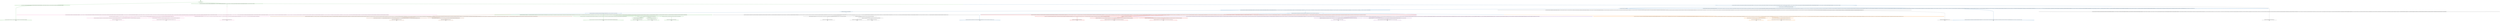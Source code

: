 digraph T {
	{
		rank=same
		63 [penwidth=3,colorscheme=set19,color=3,label="101;102;103;104;105;106;107;108;109;110;121;122;123;124;125;126;127;128;129;130;151;152;153;154;155;156;157;158;159;160_P\nP\n0% 18%"]
		55 [penwidth=3,colorscheme=set19,color=3,label="4412;4413;4414;4415;4416;4417;4418;4419;4420;4421;4482;4483;4484;4485;4486;4487;4488;4489;4490;4491;4553;4554;4555;4556;4557;4558;4559;4560;4561;4562_P\nP\n81% 0%"]
		52 [penwidth=3,colorscheme=set19,color=3,label="4352;4353;4354;4355;4356;4357;4358;4359;4360;4361_P\nP\n0% 37%"]
		50 [penwidth=3,colorscheme=set19,color=3,label="4402;4403;4404;4405;4406;4407;4408;4409;4410;4411_P\nP\n0% 21%"]
		48 [penwidth=3,colorscheme=set19,color=3,label="4342;4343;4344;4345;4346;4347;4348;4349;4350;4351_P\nP\n19% 24%"]
		46 [penwidth=3,colorscheme=set19,color=2,label="1882;1883;1884;1885;1886;1887;1888;1889;1890;1891;1932;1933;1934;1935;1936;1937;1938;1939;1940;1941;2102;2103;2104;2105;2106;2107;2108;2109;2110;2111_M1\nM1\n31%"]
		44 [penwidth=3,colorscheme=set19,color=2,label="4322;4323;4324;4325;4326;4327;4328;4329;4330;4331;4362;4363;4364;4365;4366;4367;4368;4369;4370;4371;4422;4423;4424;4425;4426;4427;4428;4429;4430;4431;4512;4513;4514;4515;4516;4517;4518;4519;4520;4521;4522;4573;4574;4575;4576;4577;4578;4579;4580;4581;4582;4713;4714;4715;4716;4717;4718;4719;4720;4721;4722_M1\nM1\n69%"]
		41 [penwidth=3,colorscheme=set19,color=8,label="2482;2483;2484;2485;2486;2487;2488;2489;2490;2491_M2\nM2\n22%"]
		39 [penwidth=3,colorscheme=set19,color=8,label="2392;2393;2394;2395;2396;2397;2398;2399;2400;2401;2462;2463;2464;2465;2466;2467;2468;2469;2470;2471_M2\nM2\n65%"]
		37 [penwidth=3,colorscheme=set19,color=8,label="2292;2293;2294;2295;2296;2297;2298;2299;2300;2301_M2\nM2\n13%"]
		36 [penwidth=3,colorscheme=set19,color=9,label="3542;3543;3544;3545;3546;3547;3548;3549;3550;3551_M3\nM3\n12%"]
		34 [penwidth=3,colorscheme=set19,color=9,label="6075;6076;6077;6078;6079;6080;6081;6082;6083;6084_M3\nM3\n11%"]
		32 [penwidth=3,colorscheme=set19,color=9,label="5975;5976;5977;5978;5979;5980;5981;5982;5983;5984_M3\nM3\n23%"]
		30 [penwidth=3,colorscheme=set19,color=9,label="6195;6196;6197;6198;6199;6200;6201;6202;6203;6204_M3\nM3\n35%"]
		29 [penwidth=3,colorscheme=set19,color=9,label="3692;3693;3694;3695;3696;3697;3698;3699;3700;3701_M3\nM3\n18%"]
		27 [penwidth=3,colorscheme=set19,color=7,label="5393;5394;5395;5396;5397;5398;5399;5400;5401;5402_M4\nM4\n36%"]
		25 [penwidth=3,colorscheme=set19,color=7,label="5593;5594;5595;5596;5597;5598;5599;5600;5601;5602_M4\nM4\n64%"]
		23 [penwidth=3,colorscheme=set19,color=5,label="5443;5444;5445;5446;5447;5448;5449;5450;5451;5452_M5\nM5\n39%"]
		21 [penwidth=3,colorscheme=set19,color=5,label="5433;5434;5435;5436;5437;5438;5439;5440;5441;5442;5533;5534;5535;5536;5537;5538;5539;5540;5541;5542_M5\nM5\n61%"]
		19 [penwidth=3,colorscheme=set19,color=4,label="7056;7057;7058;7059;7060;7061;7062;7063;7064;7065_M6\nM6\n15%"]
		17 [penwidth=3,colorscheme=set19,color=4,label="6946;6947;6948;6949;6950;6951;6952;6953;6954;6955;6996;6997;6998;6999;7000;7001;7002;7003;7004;7005_M6\nM6\n85%"]
		15 [penwidth=3,colorscheme=set19,color=1,label="6825;6826;6827;6828;6829;6830;6831;6832;6833;6834_M7\nM7\n20%"]
		12 [penwidth=3,colorscheme=set19,color=1,label="6535;6536;6537;6538;6539;6540;6541;6542;6543;6544;6625;6626;6627;6628;6629;6630;6631;6632;6633;6634_M7\nM7\n54%"]
		10 [penwidth=3,colorscheme=set19,color=1,label="6605;6606;6607;6608;6609;6610;6611;6612;6613;6614;6725;6726;6727;6728;6729;6730;6731;6732;6733;6734_M7\nM7\n26%"]
	}
	66 [penwidth=3,colorscheme=set19,color=3,label="GL"]
	65 [penwidth=3,colorscheme=set19,color=3,label="0;1;2;3;4;5;6;7;8;9;10"]
	64 [penwidth=3,colorscheme=set19,color=3,label="11;12;13;14;15;16;17;18;19;20;31;32;33;34;35;36;37;38;39;40;51;52;53;54;55;56;57;58;59;60;81;82;83;84;85;86;87;88;89;90;101;102;103;104;105;106;107;108;109;110;121;122;123;124;125;126;127;128;129;130;151;152;153;154;155;156;157;158;159;160"]
	62 [penwidth=3,colorscheme=set19,color=3,label="21;22;23;24;25;26;27;28;29;30;41;42;43;44;45;46;47;48;49;50;61;62;63;64;65;66;67;68;69;70;71;72;73;74;75;76;77;78;79;80;91;92;93;94;95;96;97;98;99;100;111;112;113;114;115;116;117;118;119;120;131;132;133;134;135;136;137;138;139;140;161;162;163;164;165;166;167;168;169;170;171;172;173;174;175;176;177;178;179;180"]
	61 [penwidth=3,colorscheme=set19,color=2,label="511;512;513;514;515;516;517;518;519;520;601;602;603;604;605;606;607;608;609;610"]
	60 [penwidth=3,colorscheme=set19,color=2,label="611;612;613;614;615;616;617;618;619;620"]
	59 [penwidth=3,colorscheme=set19,color=2,label="641;642;643;644;645;646;647;648;649;650;831;832;833;834;835;836;837;838;839;840;941;942;943;944;945;946;947;948;949;950;961;962;963;964;965;966;967;968;969;970;991;992;993;994;995;996;997;998;999;1000;1071;1072;1073;1074;1075;1076;1077;1078;1079;1080;1261;1262;1263;1264;1265;1266;1267;1268;1269;1270;1331;1332;1333;1334;1335;1336;1337;1338;1339;1340;1371;1372;1373;1374;1375;1376;1377;1378;1379;1380;1421;1422;1423;1424;1425;1426;1427;1428;1429;1430;1481;1482;1483;1484;1485;1486;1487;1488;1489;1490;1571;1572;1573;1574;1575;1576;1577;1578;1579;1580;1621;1622;1623;1624;1625;1626;1627;1628;1629;1630;1671;1672;1673;1674;1675;1676;1677;1678;1679;1680;1711;1712;1713;1714;1715;1716;1717;1718;1719;1720;1721"]
	58 [penwidth=3,colorscheme=set19,color=2,label="1842;1843;1844;1845;1846;1847;1848;1849;1850;1851"]
	57 [penwidth=3,colorscheme=set19,color=2,label="1942;1943;1944;1945;1946;1947;1948;1949;1950;1951;1992;1993;1994;1995;1996;1997;1998;1999;2000;2001;2112;2113;2114;2115;2116;2117;2118;2119;2120;2121"]
	56 [penwidth=3,colorscheme=set19,color=3,label="4072;4073;4074;4075;4076;4077;4078;4079;4080;4081;4202;4203;4204;4205;4206;4207;4208;4209;4210;4211;4412;4413;4414;4415;4416;4417;4418;4419;4420;4421;4482;4483;4484;4485;4486;4487;4488;4489;4490;4491;4553;4554;4555;4556;4557;4558;4559;4560;4561;4562"]
	54 [penwidth=3,colorscheme=set19,color=3,label="4112;4113;4114;4115;4116;4117;4118;4119;4120;4121;4302;4303;4304;4305;4306;4307;4308;4309;4310;4311"]
	53 [penwidth=3,colorscheme=set19,color=3,label="4352;4353;4354;4355;4356;4357;4358;4359;4360;4361"]
	51 [penwidth=3,colorscheme=set19,color=3,label="4402;4403;4404;4405;4406;4407;4408;4409;4410;4411"]
	49 [penwidth=3,colorscheme=set19,color=3,label="4242;4243;4244;4245;4246;4247;4248;4249;4250;4251;4342;4343;4344;4345;4346;4347;4348;4349;4350;4351"]
	47 [penwidth=3,colorscheme=set19,color=2,label="1882;1883;1884;1885;1886;1887;1888;1889;1890;1891;1932;1933;1934;1935;1936;1937;1938;1939;1940;1941;2102;2103;2104;2105;2106;2107;2108;2109;2110;2111"]
	45 [penwidth=3,colorscheme=set19,color=2,label="631;632;633;634;635;636;637;638;639;640;661;662;663;664;665;666;667;668;669;670;721;722;723;724;725;726;727;728;729;730;741;742;743;744;745;746;747;748;749;750;751;752;753;754;755;756;757;758;759;760;781;782;783;784;785;786;787;788;789;790;811;812;813;814;815;816;817;818;819;820;871;872;873;874;875;876;877;878;879;880;951;952;953;954;955;956;957;958;959;960;981;982;983;984;985;986;987;988;989;990;1031;1032;1033;1034;1035;1036;1037;1038;1039;1040;1091;1092;1093;1094;1095;1096;1097;1098;1099;1100;1131;1132;1133;1134;1135;1136;1137;1138;1139;1140;1171;1172;1173;1174;1175;1176;1177;1178;1179;1180;1211;1212;1213;1214;1215;1216;1217;1218;1219;1220;1241;1242;1243;1244;1245;1246;1247;1248;1249;1250;1281;1282;1283;1284;1285;1286;1287;1288;1289;1290;1321;1322;1323;1324;1325;1326;1327;1328;1329;1330;1351;1352;1353;1354;1355;1356;1357;1358;1359;1360;1361;1362;1363;1364;1365;1366;1367;1368;1369;1370;1381;1382;1383;1384;1385;1386;1387;1388;1389;1390;1431;1432;1433;1434;1435;1436;1437;1438;1439;1440;1501;1502;1503;1504;1505;1506;1507;1508;1509;1510;1541;1542;1543;1544;1545;1546;1547;1548;1549;1550;1561;1562;1563;1564;1565;1566;1567;1568;1569;1570;1591;1592;1593;1594;1595;1596;1597;1598;1599;1600;1601;1602;1603;1604;1605;1606;1607;1608;1609;1610;1732;1733;1734;1735;1736;1737;1738;1739;1740;1741;1782;1783;1784;1785;1786;1787;1788;1789;1790;1791;1822;1823;1824;1825;1826;1827;1828;1829;1830;1831;1862;1863;1864;1865;1866;1867;1868;1869;1870;1871;1902;1903;1904;1905;1906;1907;1908;1909;1910;1911;2032;2033;2034;2035;2036;2037;2038;2039;2040;2041;2072;2073;2074;2075;2076;2077;2078;2079;2080;2081;2232;2233;2234;2235;2236;2237;2238;2239;2240;2241;2372;2373;2374;2375;2376;2377;2378;2379;2380;2381;2492;2493;2494;2495;2496;2497;2498;2499;2500;2501;2632;2633;2634;2635;2636;2637;2638;2639;2640;2641;2772;2773;2774;2775;2776;2777;2778;2779;2780;2781;2842;2843;2844;2845;2846;2847;2848;2849;2850;2851;3042;3043;3044;3045;3046;3047;3048;3049;3050;3051;3362;3363;3364;3365;3366;3367;3368;3369;3370;3371;3472;3473;3474;3475;3476;3477;3478;3479;3480;3481;3642;3643;3644;3645;3646;3647;3648;3649;3650;3651;3702;3703;3704;3705;3706;3707;3708;3709;3710;3711;3762;3763;3764;3765;3766;3767;3768;3769;3770;3771;3822;3823;3824;3825;3826;3827;3828;3829;3830;3831;3942;3943;3944;3945;3946;3947;3948;3949;3950;3951;4132;4133;4134;4135;4136;4137;4138;4139;4140;4141;4322;4323;4324;4325;4326;4327;4328;4329;4330;4331;4362;4363;4364;4365;4366;4367;4368;4369;4370;4371;4422;4423;4424;4425;4426;4427;4428;4429;4430;4431;4512;4513;4514;4515;4516;4517;4518;4519;4520;4521;4522;4573;4574;4575;4576;4577;4578;4579;4580;4581;4582;4713;4714;4715;4716;4717;4718;4719;4720;4721;4722"]
	43 [penwidth=3,colorscheme=set19,color=8,label="1651;1652;1653;1654;1655;1656;1657;1658;1659;1660;1701;1702;1703;1704;1705;1706;1707;1708;1709;1710;1772;1773;1774;1775;1776;1777;1778;1779;1780;1781;1812;1813;1814;1815;1816;1817;1818;1819;1820;1821;1982;1983;1984;1985;1986;1987;1988;1989;1990;1991;2022;2023;2024;2025;2026;2027;2028;2029;2030;2031;2062;2063;2064;2065;2066;2067;2068;2069;2070;2071"]
	42 [penwidth=3,colorscheme=set19,color=8,label="2132;2133;2134;2135;2136;2137;2138;2139;2140;2141;2222;2223;2224;2225;2226;2227;2228;2229;2230;2231;2362;2363;2364;2365;2366;2367;2368;2369;2370;2371;2402;2403;2404;2405;2406;2407;2408;2409;2410;2411;2482;2483;2484;2485;2486;2487;2488;2489;2490;2491"]
	40 [penwidth=3,colorscheme=set19,color=8,label="2212;2213;2214;2215;2216;2217;2218;2219;2220;2221;2392;2393;2394;2395;2396;2397;2398;2399;2400;2401;2462;2463;2464;2465;2466;2467;2468;2469;2470;2471"]
	38 [penwidth=3,colorscheme=set19,color=8,label="1691;1692;1693;1694;1695;1696;1697;1698;1699;1700;1742;1743;1744;1745;1746;1747;1748;1749;1750;1751;1762;1763;1764;1765;1766;1767;1768;1769;1770;1771;1792;1793;1794;1795;1796;1797;1798;1799;1800;1801;2052;2053;2054;2055;2056;2057;2058;2059;2060;2061;2172;2173;2174;2175;2176;2177;2178;2179;2180;2181;2292;2293;2294;2295;2296;2297;2298;2299;2300;2301"]
	35 [penwidth=3,colorscheme=set19,color=9,label="5663;5664;5665;5666;5667;5668;5669;5670;5671;5672;5783;5784;5785;5786;5787;5788;5789;5790;5791;5792;5955;5956;5957;5958;5959;5960;5961;5962;5963;5964;6075;6076;6077;6078;6079;6080;6081;6082;6083;6084"]
	33 [penwidth=3,colorscheme=set19,color=9,label="5945;5946;5947;5948;5949;5950;5951;5952;5953;5954;5975;5976;5977;5978;5979;5980;5981;5982;5983;5984"]
	31 [penwidth=3,colorscheme=set19,color=9,label="6065;6066;6067;6068;6069;6070;6071;6072;6073;6074;6195;6196;6197;6198;6199;6200;6201;6202;6203;6204"]
	28 [penwidth=3,colorscheme=set19,color=7,label="4763;4764;4765;4766;4767;4768;4769;4770;4771;4772;4863;4864;4865;4866;4867;4868;4869;4870;4871;4872;4963;4964;4965;4966;4967;4968;4969;4970;4971;4972;5063;5064;5065;5066;5067;5068;5069;5070;5071;5072;5393;5394;5395;5396;5397;5398;5399;5400;5401;5402"]
	26 [penwidth=3,colorscheme=set19,color=7,label="5263;5264;5265;5266;5267;5268;5269;5270;5271;5272;5473;5474;5475;5476;5477;5478;5479;5480;5481;5482;5593;5594;5595;5596;5597;5598;5599;5600;5601;5602"]
	24 [penwidth=3,colorscheme=set19,color=5,label="5243;5244;5245;5246;5247;5248;5249;5250;5251;5252;5443;5444;5445;5446;5447;5448;5449;5450;5451;5452"]
	22 [penwidth=3,colorscheme=set19,color=5,label="5433;5434;5435;5436;5437;5438;5439;5440;5441;5442;5533;5534;5535;5536;5537;5538;5539;5540;5541;5542"]
	20 [penwidth=3,colorscheme=set19,color=4,label="6595;6596;6597;6598;6599;6600;6601;6602;6603;6604;6705;6706;6707;6708;6709;6710;6711;6712;6713;6714;6956;6957;6958;6959;6960;6961;6962;6963;6964;6965;7056;7057;7058;7059;7060;7061;7062;7063;7064;7065"]
	18 [penwidth=3,colorscheme=set19,color=4,label="6695;6696;6697;6698;6699;6700;6701;6702;6703;6704;6805;6806;6807;6808;6809;6810;6811;6812;6813;6814;6946;6947;6948;6949;6950;6951;6952;6953;6954;6955;6996;6997;6998;6999;7000;7001;7002;7003;7004;7005"]
	16 [penwidth=3,colorscheme=set19,color=1,label="6275;6276;6277;6278;6279;6280;6281;6282;6283;6284;6315;6316;6317;6318;6319;6320;6321;6322;6323;6324;6355;6356;6357;6358;6359;6360;6361;6362;6363;6364;6415;6416;6417;6418;6419;6420;6421;6422;6423;6424;6475;6476;6477;6478;6479;6480;6481;6482;6483;6484;6645;6646;6647;6648;6649;6650;6651;6652;6653;6654;6825;6826;6827;6828;6829;6830;6831;6832;6833;6834"]
	14 [penwidth=3,colorscheme=set19,color=1,label="6345;6346;6347;6348;6349;6350;6351;6352;6353;6354"]
	13 [penwidth=3,colorscheme=set19,color=1,label="6405;6406;6407;6408;6409;6410;6411;6412;6413;6414;6465;6466;6467;6468;6469;6470;6471;6472;6473;6474;6535;6536;6537;6538;6539;6540;6541;6542;6543;6544;6625;6626;6627;6628;6629;6630;6631;6632;6633;6634"]
	11 [penwidth=3,colorscheme=set19,color=1,label="6455;6456;6457;6458;6459;6460;6461;6462;6463;6464;6515;6516;6517;6518;6519;6520;6521;6522;6523;6524;6605;6606;6607;6608;6609;6610;6611;6612;6613;6614;6725;6726;6727;6728;6729;6730;6731;6732;6733;6734"]
	9 [penwidth=3,colorscheme=set19,color=1,label="2152;2153;2154;2155;2156;2157;2158;2159;2160;2161;2252;2253;2254;2255;2256;2257;2258;2259;2260;2261;2532;2533;2534;2535;2536;2537;2538;2539;2540;2541;2602;2603;2604;2605;2606;2607;2608;2609;2610;2611;2702;2703;2704;2705;2706;2707;2708;2709;2710;2711;2812;2813;2814;2815;2816;2817;2818;2819;2820;2821;2882;2883;2884;2885;2886;2887;2888;2889;2890;2891;2962;2963;2964;2965;2966;2967;2968;2969;2970;2971;3012;3013;3014;3015;3016;3017;3018;3019;3020;3021;3072;3073;3074;3075;3076;3077;3078;3079;3080;3081;3262;3263;3264;3265;3266;3267;3268;3269;3270;3271;3312;3313;3314;3315;3316;3317;3318;3319;3320;3321;3392;3393;3394;3395;3396;3397;3398;3399;3400;3401;3412;3413;3414;3415;3416;3417;3418;3419;3420;3421;3492;3493;3494;3495;3496;3497;3498;3499;3500;3501;3572;3573;3574;3575;3576;3577;3578;3579;3580;3581;3742;3743;3744;3745;3746;3747;3748;3749;3750;3751;3902;3903;3904;3905;3906;3907;3908;3909;3910;3911;3952;3953;3954;3955;3956;3957;3958;3959;3960;3961;4022;4023;4024;4025;4026;4027;4028;4029;4030;4031;4152;4153;4154;4155;4156;4157;4158;4159;4160;4161;4262;4263;4264;4265;4266;4267;4268;4269;4270;4271;4633;4634;4635;4636;4637;4638;4639;4640;4641;4642;4693;4694;4695;4696;4697;4698;4699;4700;4701;4702;4823;4824;4825;4826;4827;4828;4829;4830;4831;4832;5113;5114;5115;5116;5117;5118;5119;5120;5121;5122;5463;5464;5465;5466;5467;5468;5469;5470;5471;5472;5553;5554;5555;5556;5557;5558;5559;5560;5561;5562;5723;5724;5725;5726;5727;5728;5729;5730;5731;5732;5763;5764;5765;5766;5767;5768;5769;5770;5771;5772;5823;5824;5825;5826;5827;5828;5829;5830;5831;5832;5853;5854;5855;5856;5857;5858;5859;5860;5861;5862;5915;5916;5917;5918;5919;5920;5921;5922;5923;5924;6025;6026;6027;6028;6029;6030;6031;6032;6033;6034;6155;6156;6157;6158;6159;6160;6161;6162;6163;6164;6215;6216;6217;6218;6219;6220;6221;6222;6223;6224"]
	8 [penwidth=3,colorscheme=set19,color=4,label="2322;2323;2324;2325;2326;2327;2328;2329;2330;2331;2522;2523;2524;2525;2526;2527;2528;2529;2530;2531;2652;2653;2654;2655;2656;2657;2658;2659;2660;2661;2802;2803;2804;2805;2806;2807;2808;2809;2810;2811;2952;2953;2954;2955;2956;2957;2958;2959;2960;2961;3132;3133;3134;3135;3136;3137;3138;3139;3140;3141;3182;3183;3184;3185;3186;3187;3188;3189;3190;3191;3222;3223;3224;3225;3226;3227;3228;3229;3230;3231;3302;3303;3304;3305;3306;3307;3308;3309;3310;3311;3382;3383;3384;3385;3386;3387;3388;3389;3390;3391;3402;3403;3404;3405;3406;3407;3408;3409;3410;3411;3482;3483;3484;3485;3486;3487;3488;3489;3490;3491;3562;3563;3564;3565;3566;3567;3568;3569;3570;3571;3782;3783;3784;3785;3786;3787;3788;3789;3790;3791;3832;3833;3834;3835;3836;3837;3838;3839;3840;3841;3892;3893;3894;3895;3896;3897;3898;3899;3900;3901;4142;4143;4144;4145;4146;4147;4148;4149;4150;4151;4222;4223;4224;4225;4226;4227;4228;4229;4230;4231;4372;4373;4374;4375;4376;4377;4378;4379;4380;4381;4432;4433;4434;4435;4436;4437;4438;4439;4440;4441;4533;4534;4535;4536;4537;4538;4539;4540;4541;4542;4623;4624;4625;4626;4627;4628;4629;4630;4631;4632;4673;4674;4675;4676;4677;4678;4679;4680;4681;4682;4813;4814;4815;4816;4817;4818;4819;4820;4821;4822;4933;4934;4935;4936;4937;4938;4939;4940;4941;4942;5013;5014;5015;5016;5017;5018;5019;5020;5021;5022;5333;5334;5335;5336;5337;5338;5339;5340;5341;5342;5543;5544;5545;5546;5547;5548;5549;5550;5551;5552;5643;5644;5645;5646;5647;5648;5649;5650;5651;5652;5813;5814;5815;5816;5817;5818;5819;5820;5821;5822;5905;5906;5907;5908;5909;5910;5911;5912;5913;5914;5965;5966;5967;5968;5969;5970;5971;5972;5973;5974;6085;6086;6087;6088;6089;6090;6091;6092;6093;6094;6145;6146;6147;6148;6149;6150;6151;6152;6153;6154;6205;6206;6207;6208;6209;6210;6211;6212;6213;6214;6225;6226;6227;6228;6229;6230;6231;6232;6233;6234;6305;6306;6307;6308;6309;6310;6311;6312;6313;6314;6435;6436;6437;6438;6439;6440;6441;6442;6443;6444"]
	7 [penwidth=3,colorscheme=set19,color=9,label="1892;1893;1894;1895;1896;1897;1898;1899;1900;1901;1952;1953;1954;1955;1956;1957;1958;1959;1960;1961;2002;2003;2004;2005;2006;2007;2008;2009;2010;2011;2282;2283;2284;2285;2286;2287;2288;2289;2290;2291;2442;2443;2444;2445;2446;2447;2448;2449;2450;2451;2662;2663;2664;2665;2666;2667;2668;2669;2670;2671;2742;2743;2744;2745;2746;2747;2748;2749;2750;2751;2912;2913;2914;2915;2916;2917;2918;2919;2920;2921;3082;3083;3084;3085;3086;3087;3088;3089;3090;3091;3242;3243;3244;3245;3246;3247;3248;3249;3250;3251;3652;3653;3654;3655;3656;3657;3658;3659;3660;3661;3712;3713;3714;3715;3716;3717;3718;3719;3720;3721;3772;3773;3774;3775;3776;3777;3778;3779;3780;3781;3882;3883;3884;3885;3886;3887;3888;3889;3890;3891;4002;4003;4004;4005;4006;4007;4008;4009;4010;4011;4082;4083;4084;4085;4086;4087;4088;4089;4090;4091;4272;4273;4274;4275;4276;4277;4278;4279;4280;4281;4332;4333;4334;4335;4336;4337;4338;4339;4340;4341;4563;4564;4565;4566;4567;4568;4569;4570;4571;4572;4703;4704;4705;4706;4707;4708;4709;4710;4711;4712;4923;4924;4925;4926;4927;4928;4929;4930;4931;4932;5003;5004;5005;5006;5007;5008;5009;5010;5011;5012"]
	6 [penwidth=3,colorscheme=set19,color=5,label="2422;2423;2424;2425;2426;2427;2428;2429;2430;2431;2592;2593;2594;2595;2596;2597;2598;2599;2600;2601;2692;2693;2694;2695;2696;2697;2698;2699;2700;2701;2792;2793;2794;2795;2796;2797;2798;2799;2800;2801;2872;2873;2874;2875;2876;2877;2878;2879;2880;2881;2942;2943;2944;2945;2946;2947;2948;2949;2950;2951;3002;3003;3004;3005;3006;3007;3008;3009;3010;3011;3112;3113;3114;3115;3116;3117;3118;3119;3120;3121;3172;3173;3174;3175;3176;3177;3178;3179;3180;3181;3432;3433;3434;3435;3436;3437;3438;3439;3440;3441;3512;3513;3514;3515;3516;3517;3518;3519;3520;3521;3592;3593;3594;3595;3596;3597;3598;3599;3600;3601;3752;3753;3754;3755;3756;3757;3758;3759;3760;3761;3792;3793;3794;3795;3796;3797;3798;3799;3800;3801;3842;3843;3844;3845;3846;3847;3848;3849;3850;3851;3972;3973;3974;3975;3976;3977;3978;3979;3980;3981;4052;4053;4054;4055;4056;4057;4058;4059;4060;4061;4092;4093;4094;4095;4096;4097;4098;4099;4100;4101;4172;4173;4174;4175;4176;4177;4178;4179;4180;4181;4232;4233;4234;4235;4236;4237;4238;4239;4240;4241;4292;4293;4294;4295;4296;4297;4298;4299;4300;4301;4392;4393;4394;4395;4396;4397;4398;4399;4400;4401;4462;4463;4464;4465;4466;4467;4468;4469;4470;4471;4523;4524;4525;4526;4527;4528;4529;4530;4531;4532;4603;4604;4605;4606;4607;4608;4609;4610;4611;4612;4733;4734;4735;4736;4737;4738;4739;4740;4741;4742;4793;4794;4795;4796;4797;4798;4799;4800;4801;4802;4913;4914;4915;4916;4917;4918;4919;4920;4921;4922;5103;5104;5105;5106;5107;5108;5109;5110;5111;5112"]
	5 [penwidth=3,colorscheme=set19,color=7,label="2162;2163;2164;2165;2166;2167;2168;2169;2170;2171;2272;2273;2274;2275;2276;2277;2278;2279;2280;2281;2432;2433;2434;2435;2436;2437;2438;2439;2440;2441;2552;2553;2554;2555;2556;2557;2558;2559;2560;2561;2902;2903;2904;2905;2906;2907;2908;2909;2910;2911;2982;2983;2984;2985;2986;2987;2988;2989;2990;2991;3032;3033;3034;3035;3036;3037;3038;3039;3040;3041;3152;3153;3154;3155;3156;3157;3158;3159;3160;3161;3232;3233;3234;3235;3236;3237;3238;3239;3240;3241;3272;3273;3274;3275;3276;3277;3278;3279;3280;3281;3352;3353;3354;3355;3356;3357;3358;3359;3360;3361;3442;3443;3444;3445;3446;3447;3448;3449;3450;3451;3612;3613;3614;3615;3616;3617;3618;3619;3620;3621;3672;3673;3674;3675;3676;3677;3678;3679;3680;3681;3722;3723;3724;3725;3726;3727;3728;3729;3730;3731;3812;3813;3814;3815;3816;3817;3818;3819;3820;3821;3862;3863;3864;3865;3866;3867;3868;3869;3870;3871;3922;3923;3924;3925;3926;3927;3928;3929;3930;3931;3992;3993;3994;3995;3996;3997;3998;3999;4000;4001;4012;4013;4014;4015;4016;4017;4018;4019;4020;4021;4042;4043;4044;4045;4046;4047;4048;4049;4050;4051;4162;4163;4164;4165;4166;4167;4168;4169;4170;4171;4282;4283;4284;4285;4286;4287;4288;4289;4290;4291;4452;4453;4454;4455;4456;4457;4458;4459;4460;4461;4643;4644;4645;4646;4647;4648;4649;4650;4651;4652"]
	4 [penwidth=3,colorscheme=set19,color=3,label="2262;2263;2264;2265;2266;2267;2268;2269;2270;2271;2332;2333;2334;2335;2336;2337;2338;2339;2340;2341;2542;2543;2544;2545;2546;2547;2548;2549;2550;2551;2612;2613;2614;2615;2616;2617;2618;2619;2620;2621;2822;2823;2824;2825;2826;2827;2828;2829;2830;2831;2892;2893;2894;2895;2896;2897;2898;2899;2900;2901;2972;2973;2974;2975;2976;2977;2978;2979;2980;2981;3022;3023;3024;3025;3026;3027;3028;3029;3030;3031;3142;3143;3144;3145;3146;3147;3148;3149;3150;3151;3192;3193;3194;3195;3196;3197;3198;3199;3200;3201;3322;3323;3324;3325;3326;3327;3328;3329;3330;3331;3342;3343;3344;3345;3346;3347;3348;3349;3350;3351;3522;3523;3524;3525;3526;3527;3528;3529;3530;3531;3602;3603;3604;3605;3606;3607;3608;3609;3610;3611;3662;3663;3664;3665;3666;3667;3668;3669;3670;3671;3802;3803;3804;3805;3806;3807;3808;3809;3810;3811;3852;3853;3854;3855;3856;3857;3858;3859;3860;3861;3982;3983;3984;3985;3986;3987;3988;3989;3990;3991"]
	3 [penwidth=3,colorscheme=set19,color=9,label="491;492;493;494;495;496;497;498;499;500;531;532;533;534;535;536;537;538;539;540;551;552;553;554;555;556;557;558;559;560;571;572;573;574;575;576;577;578;579;580;591;592;593;594;595;596;597;598;599;600;621;622;623;624;625;626;627;628;629;630;651;652;653;654;655;656;657;658;659;660;671;672;673;674;675;676;677;678;679;680;701;702;703;704;705;706;707;708;709;710;801;802;803;804;805;806;807;808;809;810;851;852;853;854;855;856;857;858;859;860;891;892;893;894;895;896;897;898;899;900;971;972;973;974;975;976;977;978;979;980;1001;1002;1003;1004;1005;1006;1007;1008;1009;1010;1081;1082;1083;1084;1085;1086;1087;1088;1089;1090;1101;1102;1103;1104;1105;1106;1107;1108;1109;1110;1121;1122;1123;1124;1125;1126;1127;1128;1129;1130;1191;1192;1193;1194;1195;1196;1197;1198;1199;1200;1291;1292;1293;1294;1295;1296;1297;1298;1299;1300;1341;1342;1343;1344;1345;1346;1347;1348;1349;1350;1401;1402;1403;1404;1405;1406;1407;1408;1409;1410;1451;1452;1453;1454;1455;1456;1457;1458;1459;1460;1521;1522;1523;1524;1525;1526;1527;1528;1529;1530;1581;1582;1583;1584;1585;1586;1587;1588;1589;1590;1681;1682;1683;1684;1685;1686;1687;1688;1689;1690;1722;1723;1724;1725;1726;1727;1728;1729;1730;1731;1752;1753;1754;1755;1756;1757;1758;1759;1760;1761;1872;1873;1874;1875;1876;1877;1878;1879;1880;1881;1912;1913;1914;1915;1916;1917;1918;1919;1920;1921;2042;2043;2044;2045;2046;2047;2048;2049;2050;2051;2092;2093;2094;2095;2096;2097;2098;2099;2100;2101;2142;2143;2144;2145;2146;2147;2148;2149;2150;2151;2242;2243;2244;2245;2246;2247;2248;2249;2250;2251;2312;2313;2314;2315;2316;2317;2318;2319;2320;2321;2512;2513;2514;2515;2516;2517;2518;2519;2520;2521;2732;2733;2734;2735;2736;2737;2738;2739;2740;2741;2862;2863;2864;2865;2866;2867;2868;2869;2870;2871;2932;2933;2934;2935;2936;2937;2938;2939;2940;2941;3252;3253;3254;3255;3256;3257;3258;3259;3260;3261;3282;3283;3284;3285;3286;3287;3288;3289;3290;3291;3542;3543;3544;3545;3546;3547;3548;3549;3550;3551"]
	2 [penwidth=3,colorscheme=set19,color=9,label="681;682;683;684;685;686;687;688;689;690;691;692;693;694;695;696;697;698;699;700;761;762;763;764;765;766;767;768;769;770;791;792;793;794;795;796;797;798;799;800;821;822;823;824;825;826;827;828;829;830;881;882;883;884;885;886;887;888;889;890;911;912;913;914;915;916;917;918;919;920;931;932;933;934;935;936;937;938;939;940;1021;1022;1023;1024;1025;1026;1027;1028;1029;1030;1041;1042;1043;1044;1045;1046;1047;1048;1049;1050;1061;1062;1063;1064;1065;1066;1067;1068;1069;1070;1141;1142;1143;1144;1145;1146;1147;1148;1149;1150;1161;1162;1163;1164;1165;1166;1167;1168;1169;1170;1181;1182;1183;1184;1185;1186;1187;1188;1189;1190;1221;1222;1223;1224;1225;1226;1227;1228;1229;1230;1251;1252;1253;1254;1255;1256;1257;1258;1259;1260;1301;1302;1303;1304;1305;1306;1307;1308;1309;1310;1391;1392;1393;1394;1395;1396;1397;1398;1399;1400;1441;1442;1443;1444;1445;1446;1447;1448;1449;1450;1471;1472;1473;1474;1475;1476;1477;1478;1479;1480;1511;1512;1513;1514;1515;1516;1517;1518;1519;1520;1551;1552;1553;1554;1555;1556;1557;1558;1559;1560;1611;1612;1613;1614;1615;1616;1617;1618;1619;1620;1641;1642;1643;1644;1645;1646;1647;1648;1649;1650;1661;1662;1663;1664;1665;1666;1667;1668;1669;1670;1832;1833;1834;1835;1836;1837;1838;1839;1840;1841;2082;2083;2084;2085;2086;2087;2088;2089;2090;2091;2412;2413;2414;2415;2416;2417;2418;2419;2420;2421;2502;2503;2504;2505;2506;2507;2508;2509;2510;2511;2782;2783;2784;2785;2786;2787;2788;2789;2790;2791;2852;2853;2854;2855;2856;2857;2858;2859;2860;2861;3052;3053;3054;3055;3056;3057;3058;3059;3060;3061;3102;3103;3104;3105;3106;3107;3108;3109;3110;3111;3202;3203;3204;3205;3206;3207;3208;3209;3210;3211;3332;3333;3334;3335;3336;3337;3338;3339;3340;3341;3692;3693;3694;3695;3696;3697;3698;3699;3700;3701"]
	1 [penwidth=3,colorscheme=set19,color=8,label="231;232;233;234;235;236;237;238;239;240;251;252;253;254;255;256;257;258;259;260;271;272;273;274;275;276;277;278;279;280;291;292;293;294;295;296;297;298;299;300;301;302;303;304;305;306;307;308;309;310;321;322;323;324;325;326;327;328;329;330;331;332;333;334;335;336;337;338;339;340;351;352;353;354;355;356;357;358;359;360;371;372;373;374;375;376;377;378;379;380;381;382;383;384;385;386;387;388;389;390;401;402;403;404;405;406;407;408;409;410;421;422;423;424;425;426;427;428;429;430;441;442;443;444;445;446;447;448;449;450;451;452;453;454;455;456;457;458;459;460;461;462;463;464;465;466;467;468;469;470;481;482;483;484;485;486;487;488;489;490;501;502;503;504;505;506;507;508;509;510;521;522;523;524;525;526;527;528;529;530;541;542;543;544;545;546;547;548;549;550;561;562;563;564;565;566;567;568;569;570;581;582;583;584;585;586;587;588;589;590;711;712;713;714;715;716;717;718;719;720;731;732;733;734;735;736;737;738;739;740;771;772;773;774;775;776;777;778;779;780;841;842;843;844;845;846;847;848;849;850;861;862;863;864;865;866;867;868;869;870;901;902;903;904;905;906;907;908;909;910;921;922;923;924;925;926;927;928;929;930;1011;1012;1013;1014;1015;1016;1017;1018;1019;1020;1051;1052;1053;1054;1055;1056;1057;1058;1059;1060;1111;1112;1113;1114;1115;1116;1117;1118;1119;1120;1151;1152;1153;1154;1155;1156;1157;1158;1159;1160;1201;1202;1203;1204;1205;1206;1207;1208;1209;1210;1231;1232;1233;1234;1235;1236;1237;1238;1239;1240;1271;1272;1273;1274;1275;1276;1277;1278;1279;1280;1311;1312;1313;1314;1315;1316;1317;1318;1319;1320;1411;1412;1413;1414;1415;1416;1417;1418;1419;1420;1461;1462;1463;1464;1465;1466;1467;1468;1469;1470;1491;1492;1493;1494;1495;1496;1497;1498;1499;1500;1531;1532;1533;1534;1535;1536;1537;1538;1539;1540;1631;1632;1633;1634;1635;1636;1637;1638;1639;1640"]
	0 [penwidth=3,colorscheme=set19,color=2,label="181;182;183;184;185;186;187;188;189;190;191;192;193;194;195;196;197;198;199;200;201;202;203;204;205;206;207;208;209;210;211;212;213;214;215;216;217;218;219;220;221;222;223;224;225;226;227;228;229;230;241;242;243;244;245;246;247;248;249;250;261;262;263;264;265;266;267;268;269;270;281;282;283;284;285;286;287;288;289;290;311;312;313;314;315;316;317;318;319;320;341;342;343;344;345;346;347;348;349;350;361;362;363;364;365;366;367;368;369;370;391;392;393;394;395;396;397;398;399;400;411;412;413;414;415;416;417;418;419;420;431;432;433;434;435;436;437;438;439;440;471;472;473;474;475;476;477;478;479;480"]
	66 -> 65 [penwidth=3,colorscheme=set19,color=3]
	65 -> 62 [penwidth=3,colorscheme=set19,color=3]
	65 -> 64 [penwidth=3,colorscheme=set19,color=3]
	64 -> 63 [penwidth=3,colorscheme=set19,color=3]
	62 -> 1 [penwidth=3,colorscheme=set19,color="3;0.5:8"]
	62 -> 0 [penwidth=3,colorscheme=set19,color="3;0.5:2"]
	61 -> 60 [penwidth=3,colorscheme=set19,color=2]
	61 -> 45 [penwidth=3,colorscheme=set19,color=2]
	60 -> 59 [penwidth=3,colorscheme=set19,color=2]
	60 -> 2 [penwidth=3,colorscheme=set19,color="2;0.5:9"]
	59 -> 58 [penwidth=3,colorscheme=set19,color=2]
	59 -> 47 [penwidth=3,colorscheme=set19,color=2]
	58 -> 57 [penwidth=3,colorscheme=set19,color=2]
	58 -> 7 [penwidth=3,colorscheme=set19,color="2;0.5:9"]
	57 -> 5 [penwidth=3,colorscheme=set19,color="2;0.5:7"]
	57 -> 4 [penwidth=3,colorscheme=set19,color="2;0.5:3"]
	56 -> 55 [penwidth=3,colorscheme=set19,color=3]
	54 -> 53 [penwidth=3,colorscheme=set19,color=3]
	54 -> 51 [penwidth=3,colorscheme=set19,color=3]
	53 -> 52 [penwidth=3,colorscheme=set19,color=3]
	51 -> 50 [penwidth=3,colorscheme=set19,color=3]
	49 -> 48 [penwidth=3,colorscheme=set19,color=3]
	47 -> 46 [penwidth=3,colorscheme=set19,color=2]
	47 -> 9 [penwidth=3,colorscheme=set19,color="2;0.5:1"]
	47 -> 8 [penwidth=3,colorscheme=set19,color="2;0.5:4"]
	47 -> 6 [penwidth=3,colorscheme=set19,color="2;0.5:5"]
	45 -> 44 [penwidth=3,colorscheme=set19,color=2]
	43 -> 40 [penwidth=3,colorscheme=set19,color=8]
	43 -> 42 [penwidth=3,colorscheme=set19,color=8]
	42 -> 41 [penwidth=3,colorscheme=set19,color=8]
	40 -> 39 [penwidth=3,colorscheme=set19,color=8]
	38 -> 37 [penwidth=3,colorscheme=set19,color=8]
	35 -> 34 [penwidth=3,colorscheme=set19,color=9]
	33 -> 32 [penwidth=3,colorscheme=set19,color=9]
	33 -> 31 [penwidth=3,colorscheme=set19,color=9]
	31 -> 30 [penwidth=3,colorscheme=set19,color=9]
	28 -> 27 [penwidth=3,colorscheme=set19,color=7]
	26 -> 25 [penwidth=3,colorscheme=set19,color=7]
	24 -> 23 [penwidth=3,colorscheme=set19,color=5]
	22 -> 21 [penwidth=3,colorscheme=set19,color=5]
	20 -> 19 [penwidth=3,colorscheme=set19,color=4]
	18 -> 17 [penwidth=3,colorscheme=set19,color=4]
	16 -> 15 [penwidth=3,colorscheme=set19,color=1]
	14 -> 11 [penwidth=3,colorscheme=set19,color=1]
	14 -> 13 [penwidth=3,colorscheme=set19,color=1]
	13 -> 12 [penwidth=3,colorscheme=set19,color=1]
	11 -> 10 [penwidth=3,colorscheme=set19,color=1]
	9 -> 16 [penwidth=3,colorscheme=set19,color=1]
	9 -> 14 [penwidth=3,colorscheme=set19,color=1]
	8 -> 20 [penwidth=3,colorscheme=set19,color=4]
	8 -> 18 [penwidth=3,colorscheme=set19,color=4]
	7 -> 35 [penwidth=3,colorscheme=set19,color=9]
	7 -> 33 [penwidth=3,colorscheme=set19,color=9]
	6 -> 24 [penwidth=3,colorscheme=set19,color=5]
	6 -> 22 [penwidth=3,colorscheme=set19,color=5]
	5 -> 28 [penwidth=3,colorscheme=set19,color=7]
	5 -> 26 [penwidth=3,colorscheme=set19,color=7]
	4 -> 56 [penwidth=3,colorscheme=set19,color=3]
	4 -> 54 [penwidth=3,colorscheme=set19,color=3]
	4 -> 49 [penwidth=3,colorscheme=set19,color=3]
	3 -> 36 [penwidth=3,colorscheme=set19,color=9]
	2 -> 29 [penwidth=3,colorscheme=set19,color=9]
	1 -> 43 [penwidth=3,colorscheme=set19,color=8]
	1 -> 38 [penwidth=3,colorscheme=set19,color=8]
	0 -> 61 [penwidth=3,colorscheme=set19,color=2]
	0 -> 3 [penwidth=3,colorscheme=set19,color="2;0.5:9"]
}
